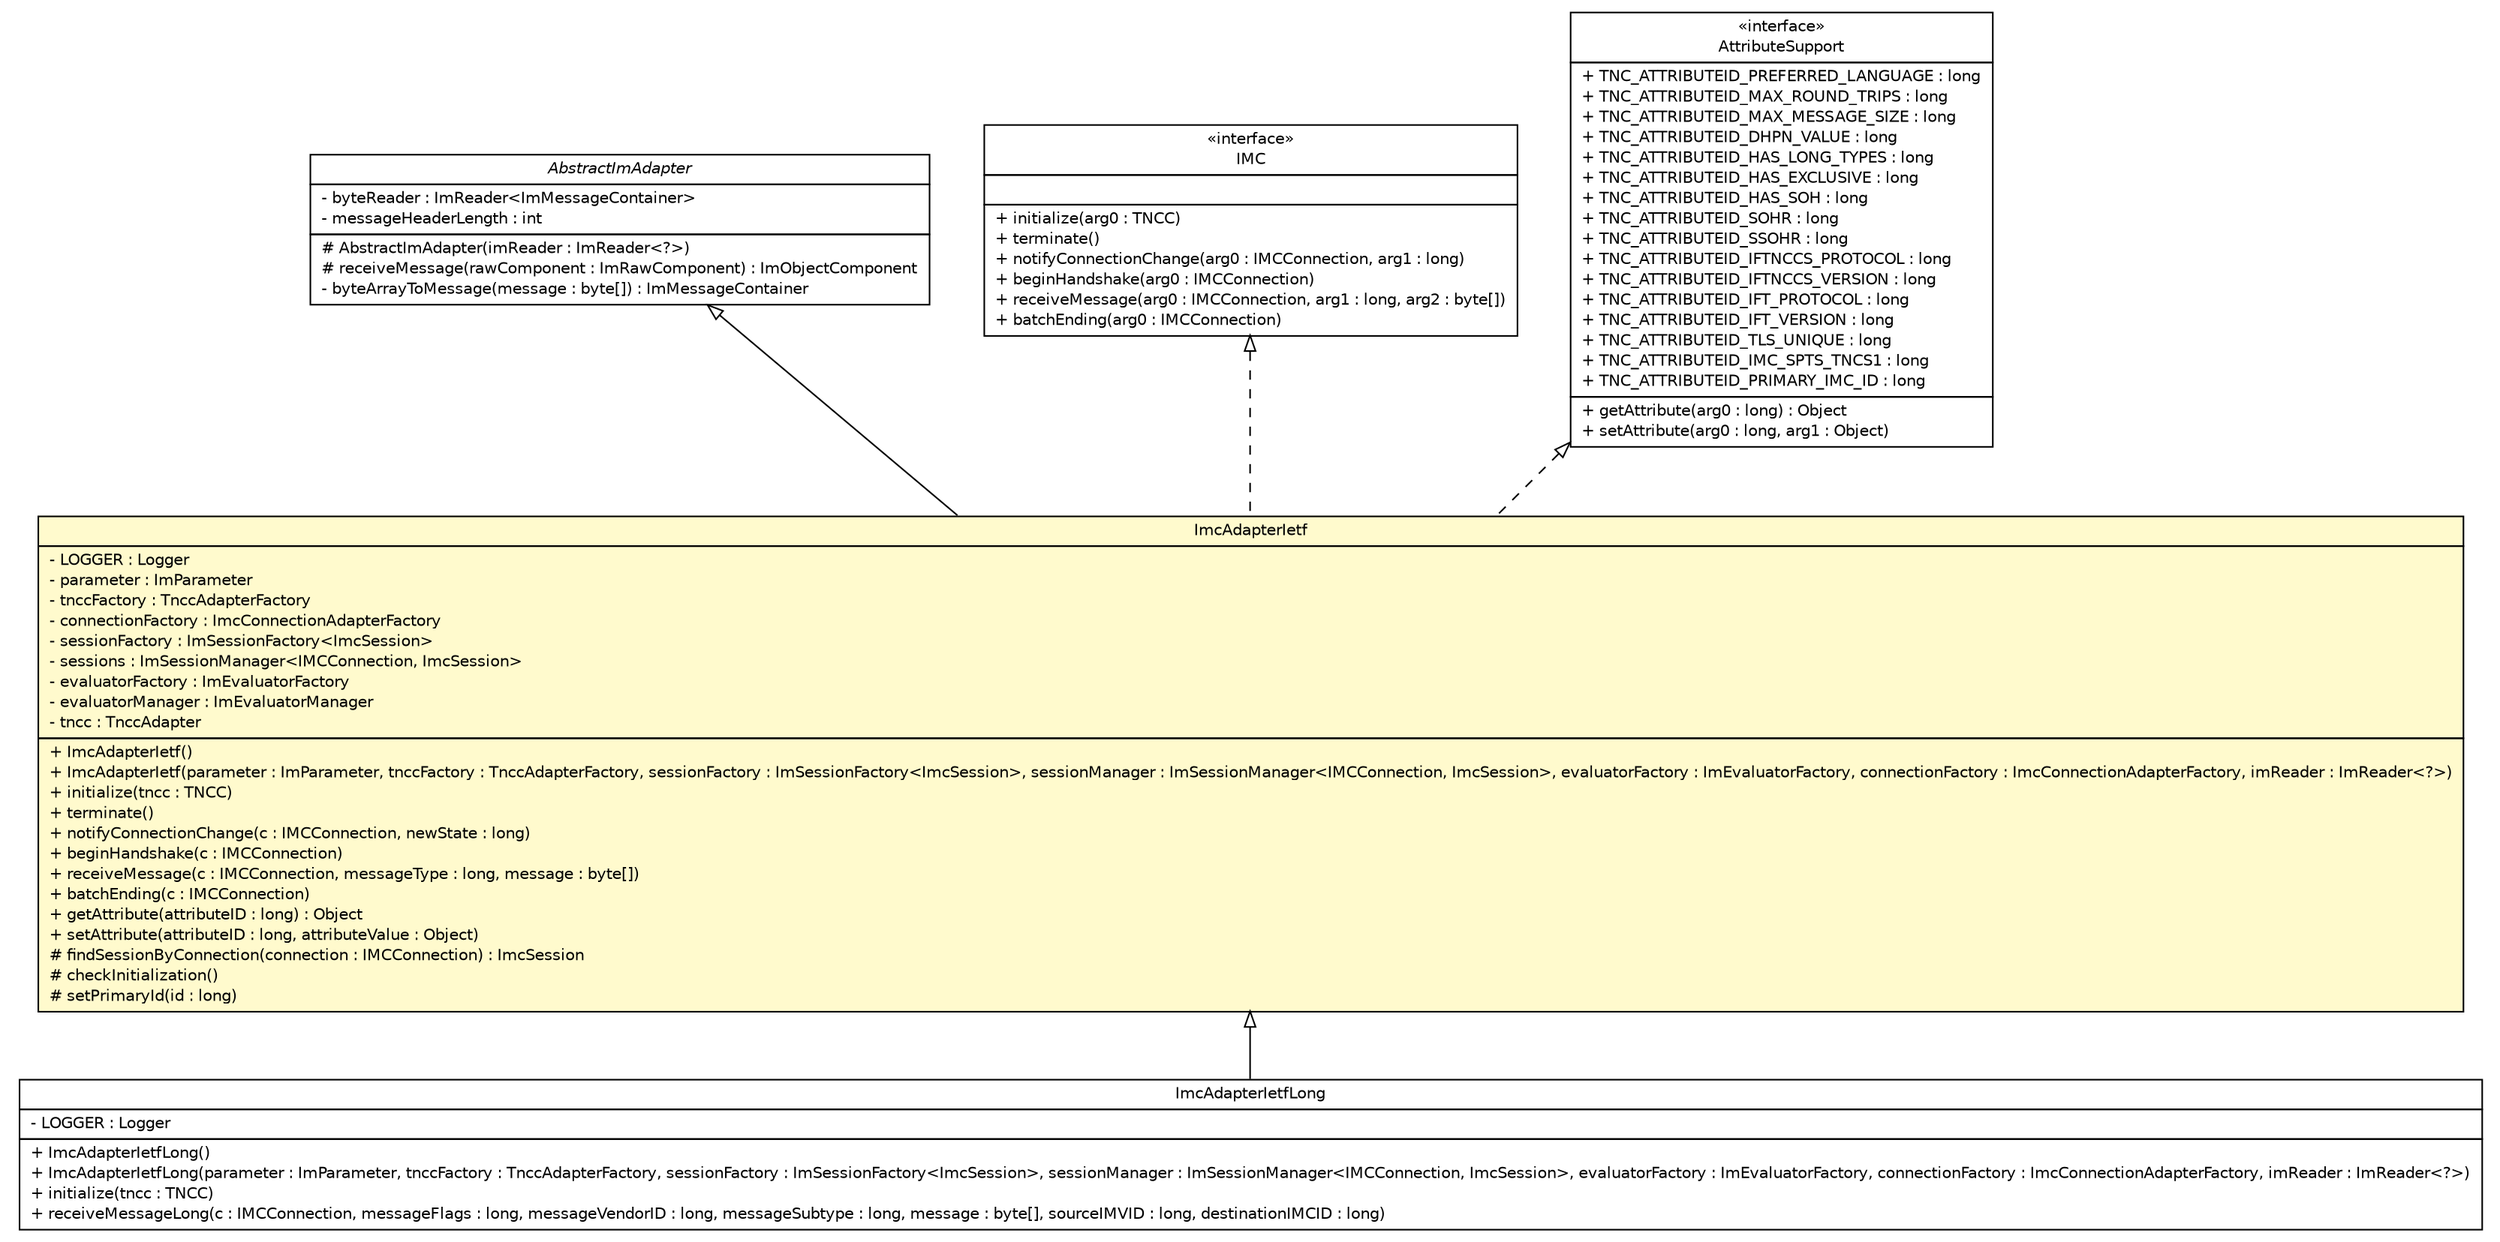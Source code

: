 #!/usr/local/bin/dot
#
# Class diagram 
# Generated by UMLGraph version R5_6 (http://www.umlgraph.org/)
#

digraph G {
	edge [fontname="Helvetica",fontsize=10,labelfontname="Helvetica",labelfontsize=10];
	node [fontname="Helvetica",fontsize=10,shape=plaintext];
	nodesep=0.25;
	ranksep=0.5;
	// de.hsbremen.tc.tnc.im.adapter.AbstractImAdapter
	c4284 [label=<<table title="de.hsbremen.tc.tnc.im.adapter.AbstractImAdapter" border="0" cellborder="1" cellspacing="0" cellpadding="2" port="p" href="../AbstractImAdapter.html">
		<tr><td><table border="0" cellspacing="0" cellpadding="1">
<tr><td align="center" balign="center"><font face="Helvetica-Oblique"> AbstractImAdapter </font></td></tr>
		</table></td></tr>
		<tr><td><table border="0" cellspacing="0" cellpadding="1">
<tr><td align="left" balign="left"> - byteReader : ImReader&lt;ImMessageContainer&gt; </td></tr>
<tr><td align="left" balign="left"> - messageHeaderLength : int </td></tr>
		</table></td></tr>
		<tr><td><table border="0" cellspacing="0" cellpadding="1">
<tr><td align="left" balign="left"> # AbstractImAdapter(imReader : ImReader&lt;?&gt;) </td></tr>
<tr><td align="left" balign="left"> # receiveMessage(rawComponent : ImRawComponent) : ImObjectComponent </td></tr>
<tr><td align="left" balign="left"> - byteArrayToMessage(message : byte[]) : ImMessageContainer </td></tr>
		</table></td></tr>
		</table>>, URL="../AbstractImAdapter.html", fontname="Helvetica", fontcolor="black", fontsize=10.0];
	// de.hsbremen.tc.tnc.im.adapter.imc.ImcAdapterIetfLong
	c4311 [label=<<table title="de.hsbremen.tc.tnc.im.adapter.imc.ImcAdapterIetfLong" border="0" cellborder="1" cellspacing="0" cellpadding="2" port="p" href="./ImcAdapterIetfLong.html">
		<tr><td><table border="0" cellspacing="0" cellpadding="1">
<tr><td align="center" balign="center"> ImcAdapterIetfLong </td></tr>
		</table></td></tr>
		<tr><td><table border="0" cellspacing="0" cellpadding="1">
<tr><td align="left" balign="left"> - LOGGER : Logger </td></tr>
		</table></td></tr>
		<tr><td><table border="0" cellspacing="0" cellpadding="1">
<tr><td align="left" balign="left"> + ImcAdapterIetfLong() </td></tr>
<tr><td align="left" balign="left"> + ImcAdapterIetfLong(parameter : ImParameter, tnccFactory : TnccAdapterFactory, sessionFactory : ImSessionFactory&lt;ImcSession&gt;, sessionManager : ImSessionManager&lt;IMCConnection, ImcSession&gt;, evaluatorFactory : ImEvaluatorFactory, connectionFactory : ImcConnectionAdapterFactory, imReader : ImReader&lt;?&gt;) </td></tr>
<tr><td align="left" balign="left"> + initialize(tncc : TNCC) </td></tr>
<tr><td align="left" balign="left"> + receiveMessageLong(c : IMCConnection, messageFlags : long, messageVendorID : long, messageSubtype : long, message : byte[], sourceIMVID : long, destinationIMCID : long) </td></tr>
		</table></td></tr>
		</table>>, URL="./ImcAdapterIetfLong.html", fontname="Helvetica", fontcolor="black", fontsize=10.0];
	// de.hsbremen.tc.tnc.im.adapter.imc.ImcAdapterIetf
	c4312 [label=<<table title="de.hsbremen.tc.tnc.im.adapter.imc.ImcAdapterIetf" border="0" cellborder="1" cellspacing="0" cellpadding="2" port="p" bgcolor="lemonChiffon" href="./ImcAdapterIetf.html">
		<tr><td><table border="0" cellspacing="0" cellpadding="1">
<tr><td align="center" balign="center"> ImcAdapterIetf </td></tr>
		</table></td></tr>
		<tr><td><table border="0" cellspacing="0" cellpadding="1">
<tr><td align="left" balign="left"> - LOGGER : Logger </td></tr>
<tr><td align="left" balign="left"> - parameter : ImParameter </td></tr>
<tr><td align="left" balign="left"> - tnccFactory : TnccAdapterFactory </td></tr>
<tr><td align="left" balign="left"> - connectionFactory : ImcConnectionAdapterFactory </td></tr>
<tr><td align="left" balign="left"> - sessionFactory : ImSessionFactory&lt;ImcSession&gt; </td></tr>
<tr><td align="left" balign="left"> - sessions : ImSessionManager&lt;IMCConnection, ImcSession&gt; </td></tr>
<tr><td align="left" balign="left"> - evaluatorFactory : ImEvaluatorFactory </td></tr>
<tr><td align="left" balign="left"> - evaluatorManager : ImEvaluatorManager </td></tr>
<tr><td align="left" balign="left"> - tncc : TnccAdapter </td></tr>
		</table></td></tr>
		<tr><td><table border="0" cellspacing="0" cellpadding="1">
<tr><td align="left" balign="left"> + ImcAdapterIetf() </td></tr>
<tr><td align="left" balign="left"> + ImcAdapterIetf(parameter : ImParameter, tnccFactory : TnccAdapterFactory, sessionFactory : ImSessionFactory&lt;ImcSession&gt;, sessionManager : ImSessionManager&lt;IMCConnection, ImcSession&gt;, evaluatorFactory : ImEvaluatorFactory, connectionFactory : ImcConnectionAdapterFactory, imReader : ImReader&lt;?&gt;) </td></tr>
<tr><td align="left" balign="left"> + initialize(tncc : TNCC) </td></tr>
<tr><td align="left" balign="left"> + terminate() </td></tr>
<tr><td align="left" balign="left"> + notifyConnectionChange(c : IMCConnection, newState : long) </td></tr>
<tr><td align="left" balign="left"> + beginHandshake(c : IMCConnection) </td></tr>
<tr><td align="left" balign="left"> + receiveMessage(c : IMCConnection, messageType : long, message : byte[]) </td></tr>
<tr><td align="left" balign="left"> + batchEnding(c : IMCConnection) </td></tr>
<tr><td align="left" balign="left"> + getAttribute(attributeID : long) : Object </td></tr>
<tr><td align="left" balign="left"> + setAttribute(attributeID : long, attributeValue : Object) </td></tr>
<tr><td align="left" balign="left"> # findSessionByConnection(connection : IMCConnection) : ImcSession </td></tr>
<tr><td align="left" balign="left"> # checkInitialization() </td></tr>
<tr><td align="left" balign="left"> # setPrimaryId(id : long) </td></tr>
		</table></td></tr>
		</table>>, URL="./ImcAdapterIetf.html", fontname="Helvetica", fontcolor="black", fontsize=10.0];
	//de.hsbremen.tc.tnc.im.adapter.imc.ImcAdapterIetfLong extends de.hsbremen.tc.tnc.im.adapter.imc.ImcAdapterIetf
	c4312:p -> c4311:p [dir=back,arrowtail=empty];
	//de.hsbremen.tc.tnc.im.adapter.imc.ImcAdapterIetf extends de.hsbremen.tc.tnc.im.adapter.AbstractImAdapter
	c4284:p -> c4312:p [dir=back,arrowtail=empty];
	//de.hsbremen.tc.tnc.im.adapter.imc.ImcAdapterIetf implements org.trustedcomputinggroup.tnc.ifimc.IMC
	c4340:p -> c4312:p [dir=back,arrowtail=empty,style=dashed];
	//de.hsbremen.tc.tnc.im.adapter.imc.ImcAdapterIetf implements org.trustedcomputinggroup.tnc.ifimc.AttributeSupport
	c4341:p -> c4312:p [dir=back,arrowtail=empty,style=dashed];
	// org.trustedcomputinggroup.tnc.ifimc.IMC
	c4340 [label=<<table title="org.trustedcomputinggroup.tnc.ifimc.IMC" border="0" cellborder="1" cellspacing="0" cellpadding="2" port="p" href="http://java.sun.com/j2se/1.4.2/docs/api/org/trustedcomputinggroup/tnc/ifimc/IMC.html">
		<tr><td><table border="0" cellspacing="0" cellpadding="1">
<tr><td align="center" balign="center"> &#171;interface&#187; </td></tr>
<tr><td align="center" balign="center"> IMC </td></tr>
		</table></td></tr>
		<tr><td><table border="0" cellspacing="0" cellpadding="1">
<tr><td align="left" balign="left">  </td></tr>
		</table></td></tr>
		<tr><td><table border="0" cellspacing="0" cellpadding="1">
<tr><td align="left" balign="left"> + initialize(arg0 : TNCC) </td></tr>
<tr><td align="left" balign="left"> + terminate() </td></tr>
<tr><td align="left" balign="left"> + notifyConnectionChange(arg0 : IMCConnection, arg1 : long) </td></tr>
<tr><td align="left" balign="left"> + beginHandshake(arg0 : IMCConnection) </td></tr>
<tr><td align="left" balign="left"> + receiveMessage(arg0 : IMCConnection, arg1 : long, arg2 : byte[]) </td></tr>
<tr><td align="left" balign="left"> + batchEnding(arg0 : IMCConnection) </td></tr>
		</table></td></tr>
		</table>>, URL="http://java.sun.com/j2se/1.4.2/docs/api/org/trustedcomputinggroup/tnc/ifimc/IMC.html", fontname="Helvetica", fontcolor="black", fontsize=10.0];
	// org.trustedcomputinggroup.tnc.ifimc.AttributeSupport
	c4341 [label=<<table title="org.trustedcomputinggroup.tnc.ifimc.AttributeSupport" border="0" cellborder="1" cellspacing="0" cellpadding="2" port="p" href="http://java.sun.com/j2se/1.4.2/docs/api/org/trustedcomputinggroup/tnc/ifimc/AttributeSupport.html">
		<tr><td><table border="0" cellspacing="0" cellpadding="1">
<tr><td align="center" balign="center"> &#171;interface&#187; </td></tr>
<tr><td align="center" balign="center"> AttributeSupport </td></tr>
		</table></td></tr>
		<tr><td><table border="0" cellspacing="0" cellpadding="1">
<tr><td align="left" balign="left"> + TNC_ATTRIBUTEID_PREFERRED_LANGUAGE : long </td></tr>
<tr><td align="left" balign="left"> + TNC_ATTRIBUTEID_MAX_ROUND_TRIPS : long </td></tr>
<tr><td align="left" balign="left"> + TNC_ATTRIBUTEID_MAX_MESSAGE_SIZE : long </td></tr>
<tr><td align="left" balign="left"> + TNC_ATTRIBUTEID_DHPN_VALUE : long </td></tr>
<tr><td align="left" balign="left"> + TNC_ATTRIBUTEID_HAS_LONG_TYPES : long </td></tr>
<tr><td align="left" balign="left"> + TNC_ATTRIBUTEID_HAS_EXCLUSIVE : long </td></tr>
<tr><td align="left" balign="left"> + TNC_ATTRIBUTEID_HAS_SOH : long </td></tr>
<tr><td align="left" balign="left"> + TNC_ATTRIBUTEID_SOHR : long </td></tr>
<tr><td align="left" balign="left"> + TNC_ATTRIBUTEID_SSOHR : long </td></tr>
<tr><td align="left" balign="left"> + TNC_ATTRIBUTEID_IFTNCCS_PROTOCOL : long </td></tr>
<tr><td align="left" balign="left"> + TNC_ATTRIBUTEID_IFTNCCS_VERSION : long </td></tr>
<tr><td align="left" balign="left"> + TNC_ATTRIBUTEID_IFT_PROTOCOL : long </td></tr>
<tr><td align="left" balign="left"> + TNC_ATTRIBUTEID_IFT_VERSION : long </td></tr>
<tr><td align="left" balign="left"> + TNC_ATTRIBUTEID_TLS_UNIQUE : long </td></tr>
<tr><td align="left" balign="left"> + TNC_ATTRIBUTEID_IMC_SPTS_TNCS1 : long </td></tr>
<tr><td align="left" balign="left"> + TNC_ATTRIBUTEID_PRIMARY_IMC_ID : long </td></tr>
		</table></td></tr>
		<tr><td><table border="0" cellspacing="0" cellpadding="1">
<tr><td align="left" balign="left"> + getAttribute(arg0 : long) : Object </td></tr>
<tr><td align="left" balign="left"> + setAttribute(arg0 : long, arg1 : Object) </td></tr>
		</table></td></tr>
		</table>>, URL="http://java.sun.com/j2se/1.4.2/docs/api/org/trustedcomputinggroup/tnc/ifimc/AttributeSupport.html", fontname="Helvetica", fontcolor="black", fontsize=10.0];
}

